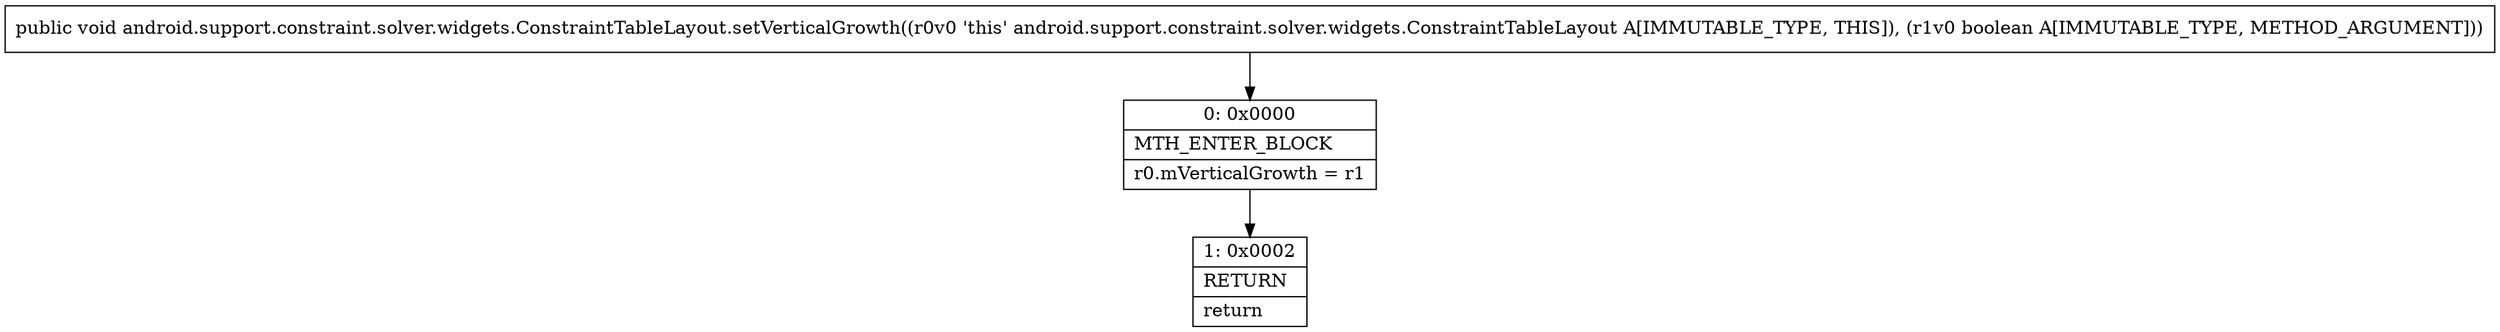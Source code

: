 digraph "CFG forandroid.support.constraint.solver.widgets.ConstraintTableLayout.setVerticalGrowth(Z)V" {
Node_0 [shape=record,label="{0\:\ 0x0000|MTH_ENTER_BLOCK\l|r0.mVerticalGrowth = r1\l}"];
Node_1 [shape=record,label="{1\:\ 0x0002|RETURN\l|return\l}"];
MethodNode[shape=record,label="{public void android.support.constraint.solver.widgets.ConstraintTableLayout.setVerticalGrowth((r0v0 'this' android.support.constraint.solver.widgets.ConstraintTableLayout A[IMMUTABLE_TYPE, THIS]), (r1v0 boolean A[IMMUTABLE_TYPE, METHOD_ARGUMENT])) }"];
MethodNode -> Node_0;
Node_0 -> Node_1;
}

